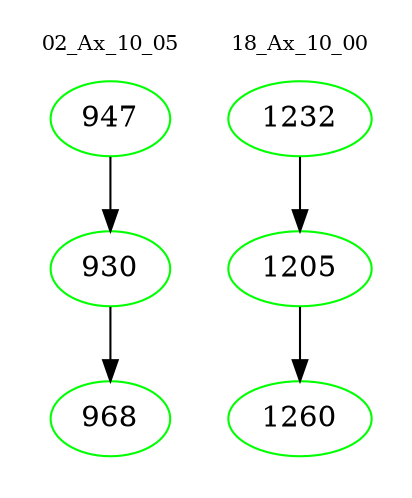 digraph{
subgraph cluster_0 {
color = white
label = "02_Ax_10_05";
fontsize=10;
T0_947 [label="947", color="green"]
T0_947 -> T0_930 [color="black"]
T0_930 [label="930", color="green"]
T0_930 -> T0_968 [color="black"]
T0_968 [label="968", color="green"]
}
subgraph cluster_1 {
color = white
label = "18_Ax_10_00";
fontsize=10;
T1_1232 [label="1232", color="green"]
T1_1232 -> T1_1205 [color="black"]
T1_1205 [label="1205", color="green"]
T1_1205 -> T1_1260 [color="black"]
T1_1260 [label="1260", color="green"]
}
}
